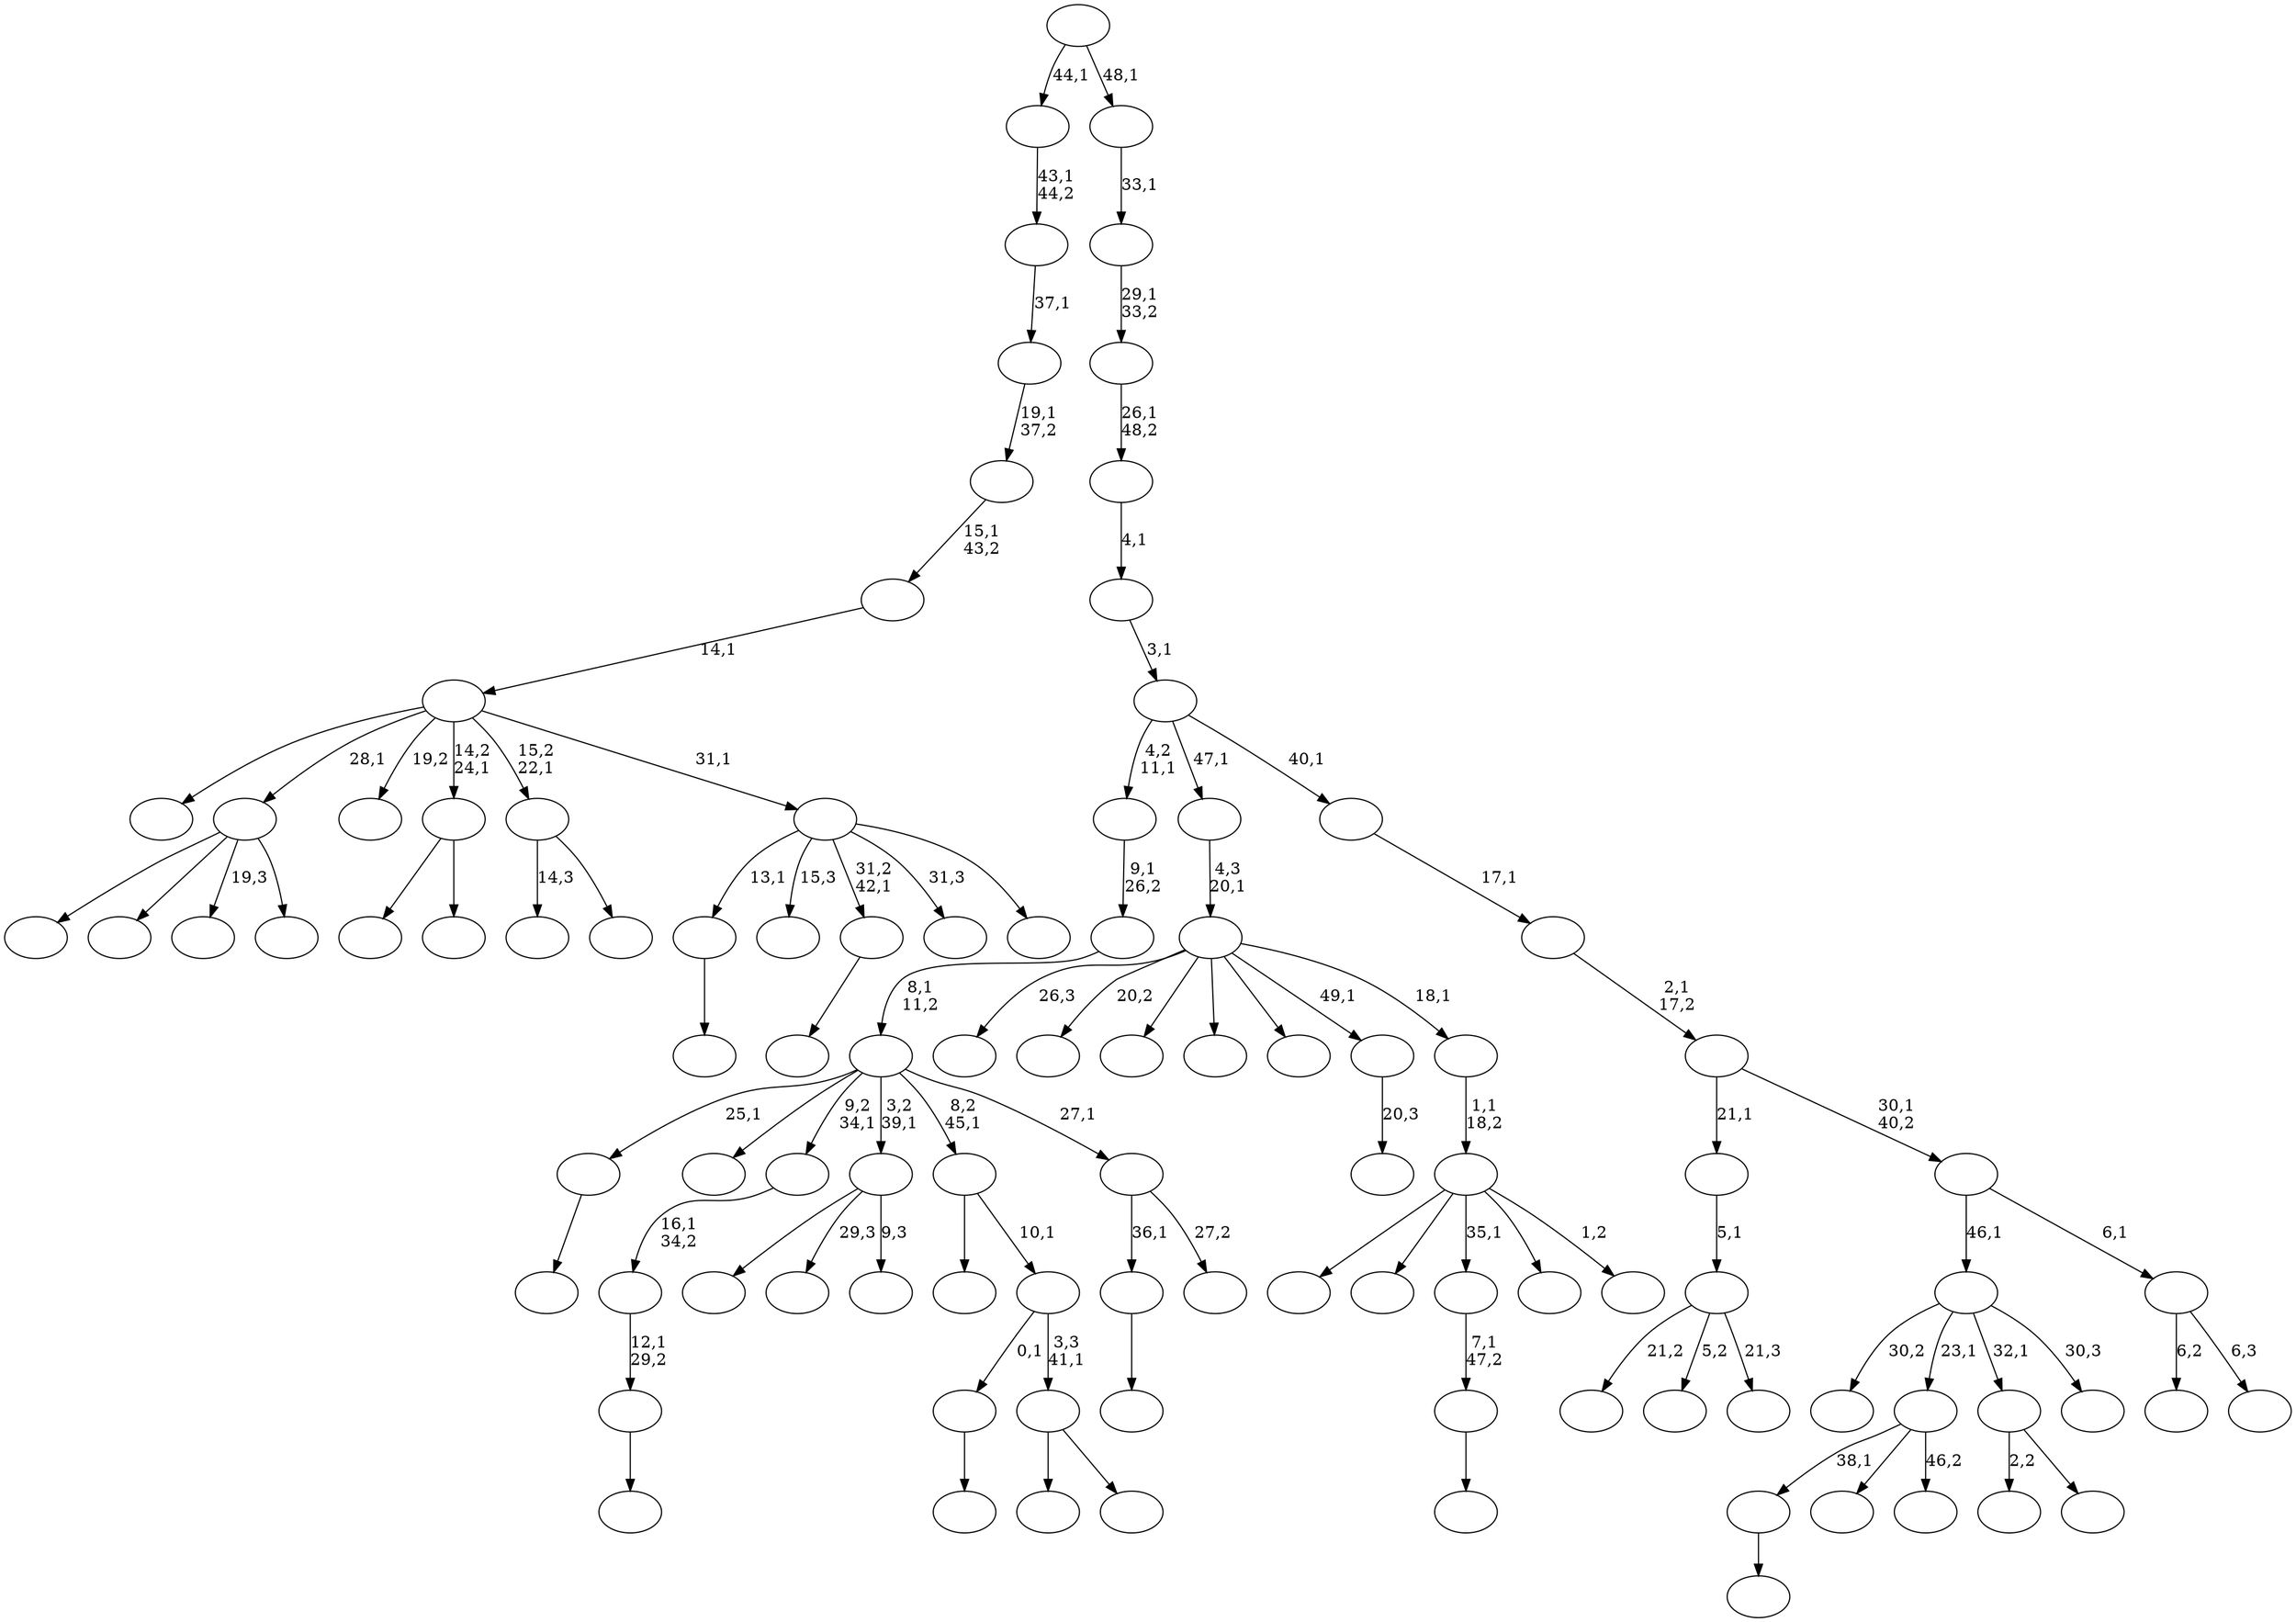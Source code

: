 digraph T {
	100 [label=""]
	99 [label=""]
	98 [label=""]
	97 [label=""]
	96 [label=""]
	95 [label=""]
	94 [label=""]
	93 [label=""]
	92 [label=""]
	91 [label=""]
	90 [label=""]
	89 [label=""]
	88 [label=""]
	87 [label=""]
	86 [label=""]
	85 [label=""]
	84 [label=""]
	83 [label=""]
	82 [label=""]
	81 [label=""]
	80 [label=""]
	79 [label=""]
	78 [label=""]
	77 [label=""]
	76 [label=""]
	75 [label=""]
	74 [label=""]
	73 [label=""]
	72 [label=""]
	71 [label=""]
	70 [label=""]
	69 [label=""]
	68 [label=""]
	67 [label=""]
	66 [label=""]
	65 [label=""]
	64 [label=""]
	63 [label=""]
	62 [label=""]
	61 [label=""]
	60 [label=""]
	59 [label=""]
	58 [label=""]
	57 [label=""]
	56 [label=""]
	55 [label=""]
	54 [label=""]
	53 [label=""]
	52 [label=""]
	51 [label=""]
	50 [label=""]
	49 [label=""]
	48 [label=""]
	47 [label=""]
	46 [label=""]
	45 [label=""]
	44 [label=""]
	43 [label=""]
	42 [label=""]
	41 [label=""]
	40 [label=""]
	39 [label=""]
	38 [label=""]
	37 [label=""]
	36 [label=""]
	35 [label=""]
	34 [label=""]
	33 [label=""]
	32 [label=""]
	31 [label=""]
	30 [label=""]
	29 [label=""]
	28 [label=""]
	27 [label=""]
	26 [label=""]
	25 [label=""]
	24 [label=""]
	23 [label=""]
	22 [label=""]
	21 [label=""]
	20 [label=""]
	19 [label=""]
	18 [label=""]
	17 [label=""]
	16 [label=""]
	15 [label=""]
	14 [label=""]
	13 [label=""]
	12 [label=""]
	11 [label=""]
	10 [label=""]
	9 [label=""]
	8 [label=""]
	7 [label=""]
	6 [label=""]
	5 [label=""]
	4 [label=""]
	3 [label=""]
	2 [label=""]
	1 [label=""]
	0 [label=""]
	97 -> 98 [label=""]
	94 -> 95 [label=""]
	92 -> 93 [label=""]
	87 -> 88 [label=""]
	85 -> 86 [label=""]
	79 -> 80 [label=""]
	70 -> 71 [label=""]
	69 -> 70 [label="7,1\n47,2"]
	65 -> 89 [label="21,2"]
	65 -> 68 [label="5,2"]
	65 -> 66 [label="21,3"]
	64 -> 65 [label="5,1"]
	62 -> 84 [label=""]
	62 -> 76 [label=""]
	62 -> 67 [label="19,3"]
	62 -> 63 [label=""]
	56 -> 57 [label=""]
	55 -> 56 [label="12,1\n29,2"]
	54 -> 55 [label="16,1\n34,2"]
	52 -> 85 [label="38,1"]
	52 -> 83 [label=""]
	52 -> 53 [label="46,2"]
	49 -> 73 [label=""]
	49 -> 58 [label="29,3"]
	49 -> 50 [label="9,3"]
	45 -> 51 [label="2,2"]
	45 -> 46 [label=""]
	43 -> 59 [label=""]
	43 -> 44 [label=""]
	42 -> 97 [label="0,1"]
	42 -> 43 [label="3,3\n41,1"]
	41 -> 100 [label=""]
	41 -> 42 [label="10,1"]
	39 -> 40 [label="20,3"]
	36 -> 38 [label=""]
	36 -> 37 [label=""]
	33 -> 96 [label="14,3"]
	33 -> 34 [label=""]
	31 -> 78 [label="30,2"]
	31 -> 52 [label="23,1"]
	31 -> 45 [label="32,1"]
	31 -> 32 [label="30,3"]
	29 -> 92 [label="36,1"]
	29 -> 30 [label="27,2"]
	28 -> 87 [label="25,1"]
	28 -> 74 [label=""]
	28 -> 54 [label="9,2\n34,1"]
	28 -> 49 [label="3,2\n39,1"]
	28 -> 41 [label="8,2\n45,1"]
	28 -> 29 [label="27,1"]
	27 -> 28 [label="8,1\n11,2"]
	26 -> 27 [label="9,1\n26,2"]
	24 -> 91 [label=""]
	24 -> 90 [label=""]
	24 -> 69 [label="35,1"]
	24 -> 61 [label=""]
	24 -> 25 [label="1,2"]
	23 -> 24 [label="1,1\n18,2"]
	22 -> 99 [label="26,3"]
	22 -> 81 [label="20,2"]
	22 -> 77 [label=""]
	22 -> 48 [label=""]
	22 -> 47 [label=""]
	22 -> 39 [label="49,1"]
	22 -> 23 [label="18,1"]
	21 -> 22 [label="4,3\n20,1"]
	19 -> 94 [label="13,1"]
	19 -> 82 [label="15,3"]
	19 -> 79 [label="31,2\n42,1"]
	19 -> 35 [label="31,3"]
	19 -> 20 [label=""]
	18 -> 72 [label=""]
	18 -> 62 [label="28,1"]
	18 -> 60 [label="19,2"]
	18 -> 36 [label="14,2\n24,1"]
	18 -> 33 [label="15,2\n22,1"]
	18 -> 19 [label="31,1"]
	17 -> 18 [label="14,1"]
	16 -> 17 [label="15,1\n43,2"]
	15 -> 16 [label="19,1\n37,2"]
	14 -> 15 [label="37,1"]
	13 -> 14 [label="43,1\n44,2"]
	11 -> 75 [label="6,2"]
	11 -> 12 [label="6,3"]
	10 -> 31 [label="46,1"]
	10 -> 11 [label="6,1"]
	9 -> 64 [label="21,1"]
	9 -> 10 [label="30,1\n40,2"]
	8 -> 9 [label="2,1\n17,2"]
	7 -> 8 [label="17,1"]
	6 -> 26 [label="4,2\n11,1"]
	6 -> 21 [label="47,1"]
	6 -> 7 [label="40,1"]
	5 -> 6 [label="3,1"]
	4 -> 5 [label="4,1"]
	3 -> 4 [label="26,1\n48,2"]
	2 -> 3 [label="29,1\n33,2"]
	1 -> 2 [label="33,1"]
	0 -> 13 [label="44,1"]
	0 -> 1 [label="48,1"]
}
